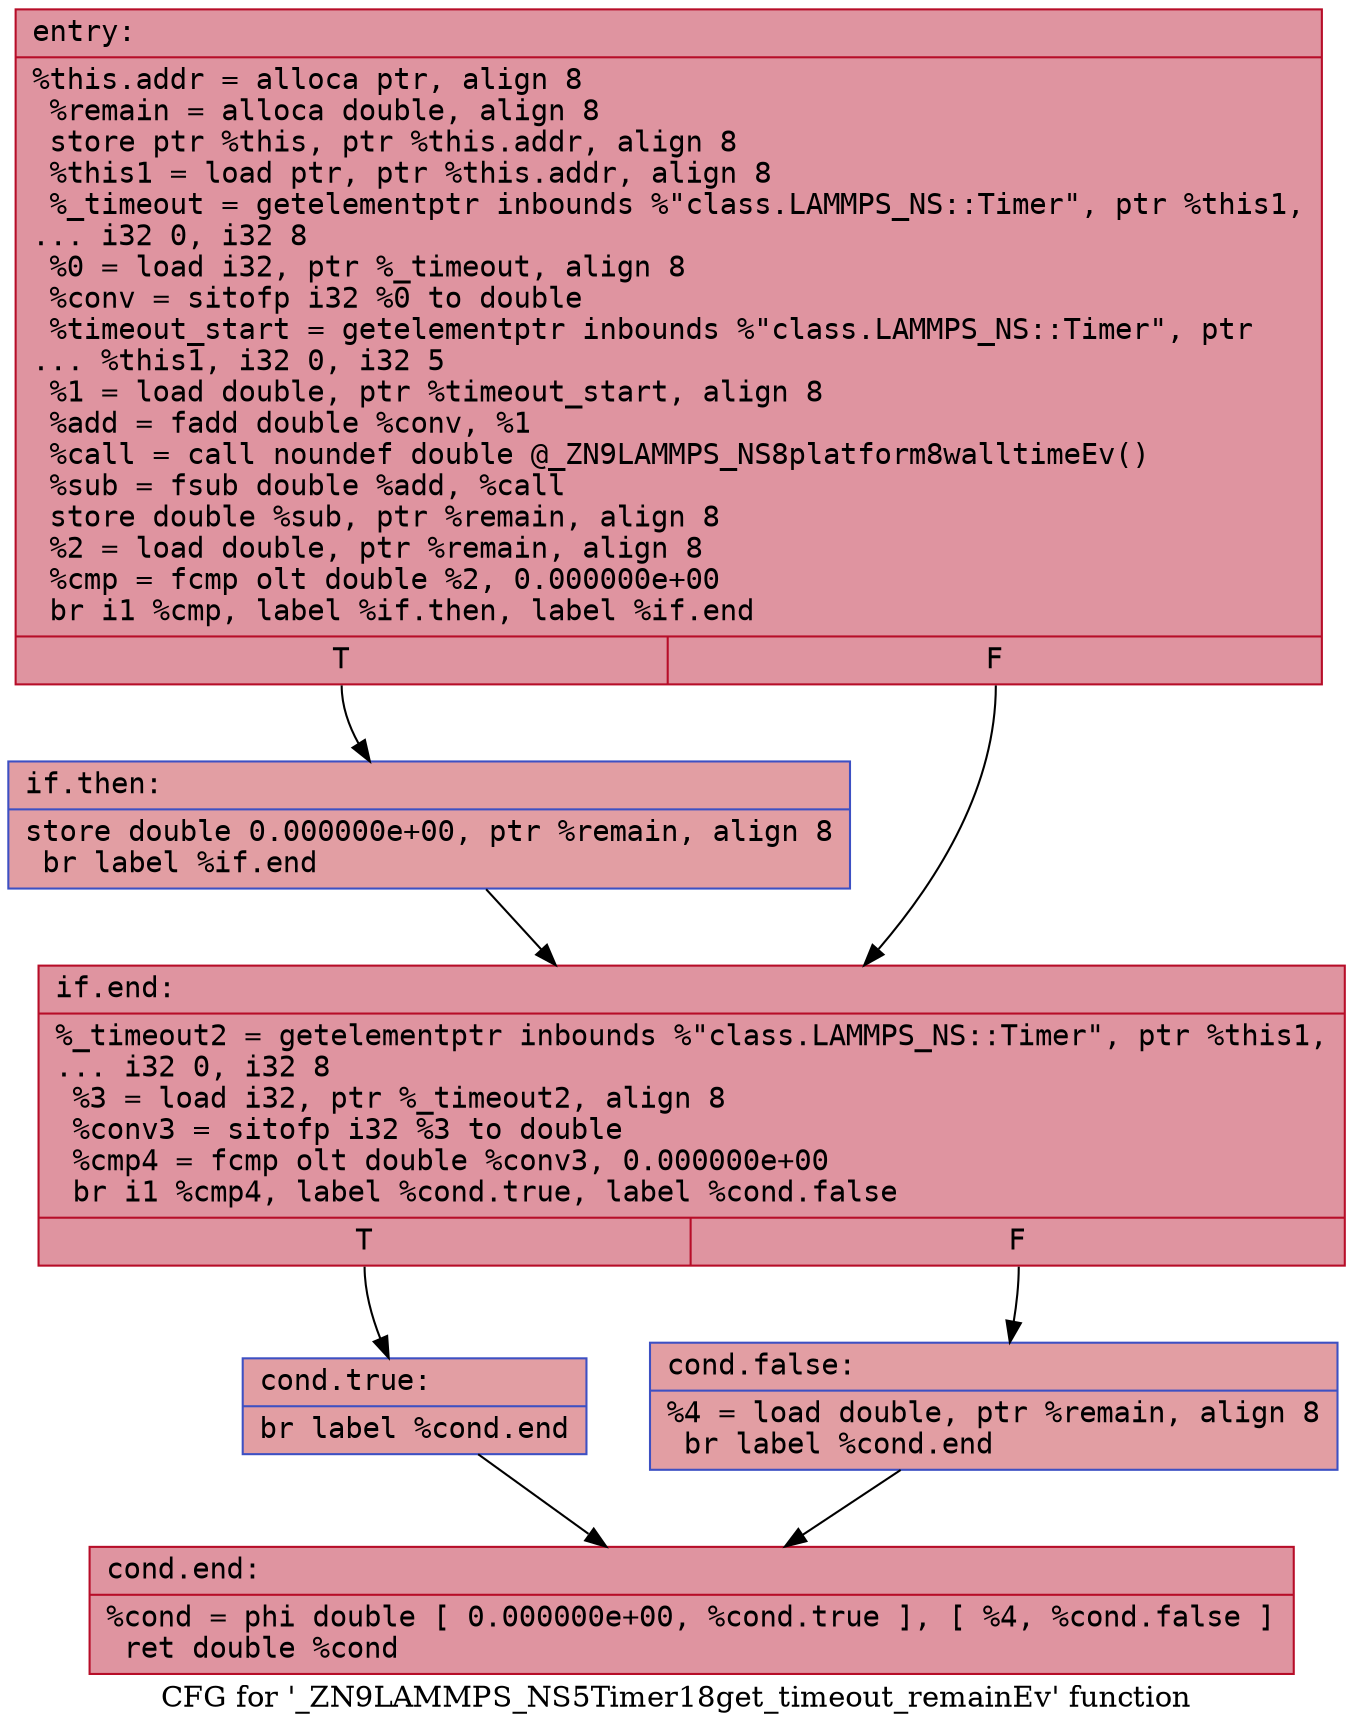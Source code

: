 digraph "CFG for '_ZN9LAMMPS_NS5Timer18get_timeout_remainEv' function" {
	label="CFG for '_ZN9LAMMPS_NS5Timer18get_timeout_remainEv' function";

	Node0x562e535ba9c0 [shape=record,color="#b70d28ff", style=filled, fillcolor="#b70d2870" fontname="Courier",label="{entry:\l|  %this.addr = alloca ptr, align 8\l  %remain = alloca double, align 8\l  store ptr %this, ptr %this.addr, align 8\l  %this1 = load ptr, ptr %this.addr, align 8\l  %_timeout = getelementptr inbounds %\"class.LAMMPS_NS::Timer\", ptr %this1,\l... i32 0, i32 8\l  %0 = load i32, ptr %_timeout, align 8\l  %conv = sitofp i32 %0 to double\l  %timeout_start = getelementptr inbounds %\"class.LAMMPS_NS::Timer\", ptr\l... %this1, i32 0, i32 5\l  %1 = load double, ptr %timeout_start, align 8\l  %add = fadd double %conv, %1\l  %call = call noundef double @_ZN9LAMMPS_NS8platform8walltimeEv()\l  %sub = fsub double %add, %call\l  store double %sub, ptr %remain, align 8\l  %2 = load double, ptr %remain, align 8\l  %cmp = fcmp olt double %2, 0.000000e+00\l  br i1 %cmp, label %if.then, label %if.end\l|{<s0>T|<s1>F}}"];
	Node0x562e535ba9c0:s0 -> Node0x562e535bb370[tooltip="entry -> if.then\nProbability 50.00%" ];
	Node0x562e535ba9c0:s1 -> Node0x562e535bb580[tooltip="entry -> if.end\nProbability 50.00%" ];
	Node0x562e535bb370 [shape=record,color="#3d50c3ff", style=filled, fillcolor="#be242e70" fontname="Courier",label="{if.then:\l|  store double 0.000000e+00, ptr %remain, align 8\l  br label %if.end\l}"];
	Node0x562e535bb370 -> Node0x562e535bb580[tooltip="if.then -> if.end\nProbability 100.00%" ];
	Node0x562e535bb580 [shape=record,color="#b70d28ff", style=filled, fillcolor="#b70d2870" fontname="Courier",label="{if.end:\l|  %_timeout2 = getelementptr inbounds %\"class.LAMMPS_NS::Timer\", ptr %this1,\l... i32 0, i32 8\l  %3 = load i32, ptr %_timeout2, align 8\l  %conv3 = sitofp i32 %3 to double\l  %cmp4 = fcmp olt double %conv3, 0.000000e+00\l  br i1 %cmp4, label %cond.true, label %cond.false\l|{<s0>T|<s1>F}}"];
	Node0x562e535bb580:s0 -> Node0x562e535bba30[tooltip="if.end -> cond.true\nProbability 50.00%" ];
	Node0x562e535bb580:s1 -> Node0x562e535bba80[tooltip="if.end -> cond.false\nProbability 50.00%" ];
	Node0x562e535bba30 [shape=record,color="#3d50c3ff", style=filled, fillcolor="#be242e70" fontname="Courier",label="{cond.true:\l|  br label %cond.end\l}"];
	Node0x562e535bba30 -> Node0x562e535bbbb0[tooltip="cond.true -> cond.end\nProbability 100.00%" ];
	Node0x562e535bba80 [shape=record,color="#3d50c3ff", style=filled, fillcolor="#be242e70" fontname="Courier",label="{cond.false:\l|  %4 = load double, ptr %remain, align 8\l  br label %cond.end\l}"];
	Node0x562e535bba80 -> Node0x562e535bbbb0[tooltip="cond.false -> cond.end\nProbability 100.00%" ];
	Node0x562e535bbbb0 [shape=record,color="#b70d28ff", style=filled, fillcolor="#b70d2870" fontname="Courier",label="{cond.end:\l|  %cond = phi double [ 0.000000e+00, %cond.true ], [ %4, %cond.false ]\l  ret double %cond\l}"];
}
